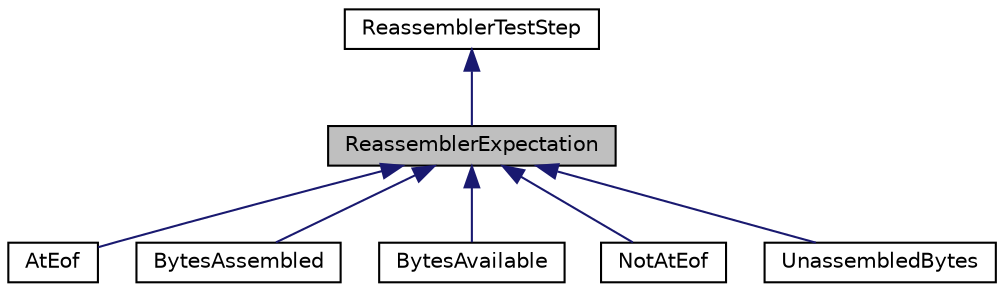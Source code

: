 digraph "ReassemblerExpectation"
{
 // LATEX_PDF_SIZE
  edge [fontname="Helvetica",fontsize="10",labelfontname="Helvetica",labelfontsize="10"];
  node [fontname="Helvetica",fontsize="10",shape=record];
  Node1 [label="ReassemblerExpectation",height=0.2,width=0.4,color="black", fillcolor="grey75", style="filled", fontcolor="black",tooltip=" "];
  Node2 -> Node1 [dir="back",color="midnightblue",fontsize="10",style="solid",fontname="Helvetica"];
  Node2 [label="ReassemblerTestStep",height=0.2,width=0.4,color="black", fillcolor="white", style="filled",URL="$structReassemblerTestStep.html",tooltip=" "];
  Node1 -> Node3 [dir="back",color="midnightblue",fontsize="10",style="solid",fontname="Helvetica"];
  Node3 [label="AtEof",height=0.2,width=0.4,color="black", fillcolor="white", style="filled",URL="$structAtEof.html",tooltip=" "];
  Node1 -> Node4 [dir="back",color="midnightblue",fontsize="10",style="solid",fontname="Helvetica"];
  Node4 [label="BytesAssembled",height=0.2,width=0.4,color="black", fillcolor="white", style="filled",URL="$structBytesAssembled.html",tooltip=" "];
  Node1 -> Node5 [dir="back",color="midnightblue",fontsize="10",style="solid",fontname="Helvetica"];
  Node5 [label="BytesAvailable",height=0.2,width=0.4,color="black", fillcolor="white", style="filled",URL="$structBytesAvailable.html",tooltip=" "];
  Node1 -> Node6 [dir="back",color="midnightblue",fontsize="10",style="solid",fontname="Helvetica"];
  Node6 [label="NotAtEof",height=0.2,width=0.4,color="black", fillcolor="white", style="filled",URL="$structNotAtEof.html",tooltip=" "];
  Node1 -> Node7 [dir="back",color="midnightblue",fontsize="10",style="solid",fontname="Helvetica"];
  Node7 [label="UnassembledBytes",height=0.2,width=0.4,color="black", fillcolor="white", style="filled",URL="$structUnassembledBytes.html",tooltip=" "];
}
